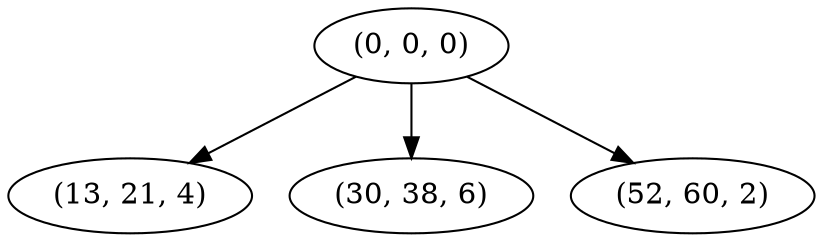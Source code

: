 digraph tree {
    "(0, 0, 0)";
    "(13, 21, 4)";
    "(30, 38, 6)";
    "(52, 60, 2)";
    "(0, 0, 0)" -> "(13, 21, 4)";
    "(0, 0, 0)" -> "(30, 38, 6)";
    "(0, 0, 0)" -> "(52, 60, 2)";
}
